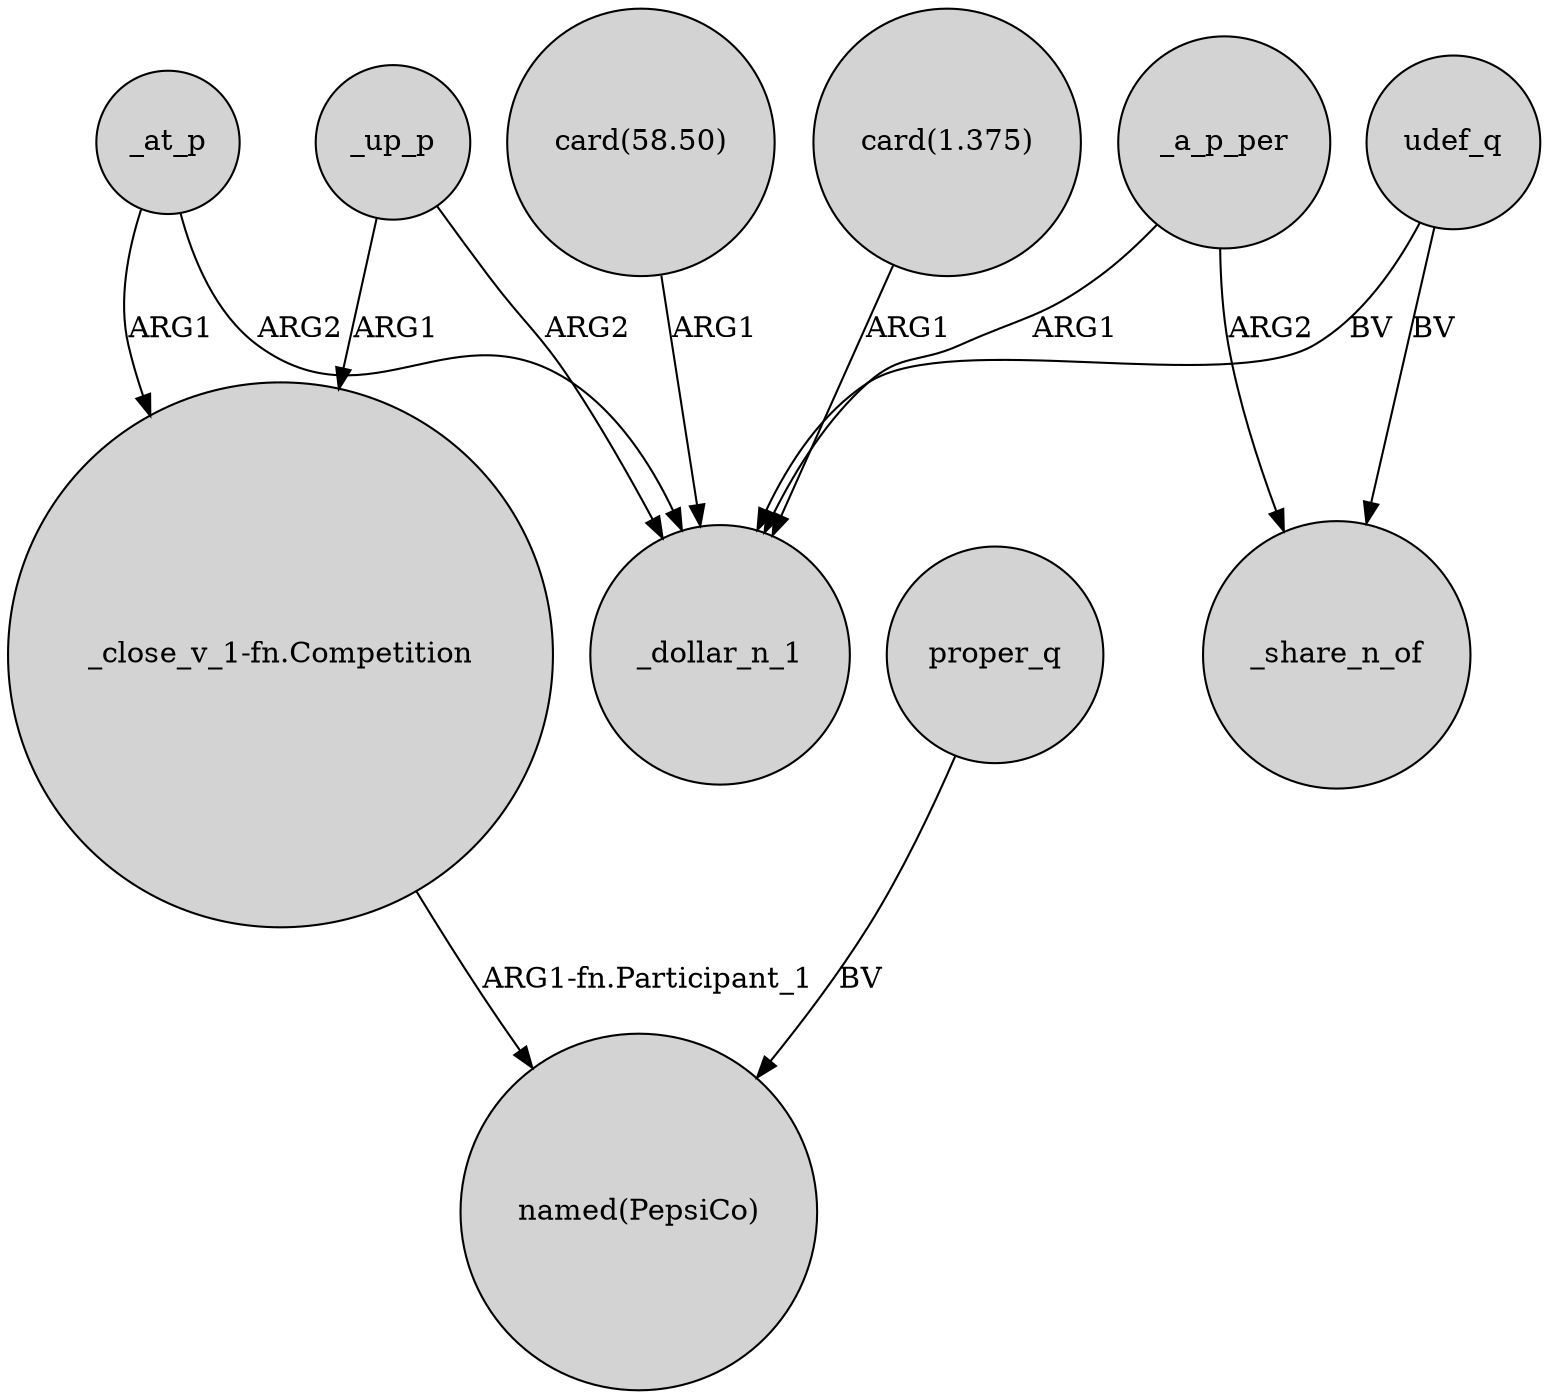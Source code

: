 digraph {
	node [shape=circle style=filled]
	_at_p -> _dollar_n_1 [label=ARG2]
	_a_p_per -> _share_n_of [label=ARG2]
	udef_q -> _share_n_of [label=BV]
	udef_q -> _dollar_n_1 [label=BV]
	proper_q -> "named(PepsiCo)" [label=BV]
	_at_p -> "_close_v_1-fn.Competition" [label=ARG1]
	_up_p -> _dollar_n_1 [label=ARG2]
	_a_p_per -> _dollar_n_1 [label=ARG1]
	_up_p -> "_close_v_1-fn.Competition" [label=ARG1]
	"card(58.50)" -> _dollar_n_1 [label=ARG1]
	"card(1.375)" -> _dollar_n_1 [label=ARG1]
	"_close_v_1-fn.Competition" -> "named(PepsiCo)" [label="ARG1-fn.Participant_1"]
}
